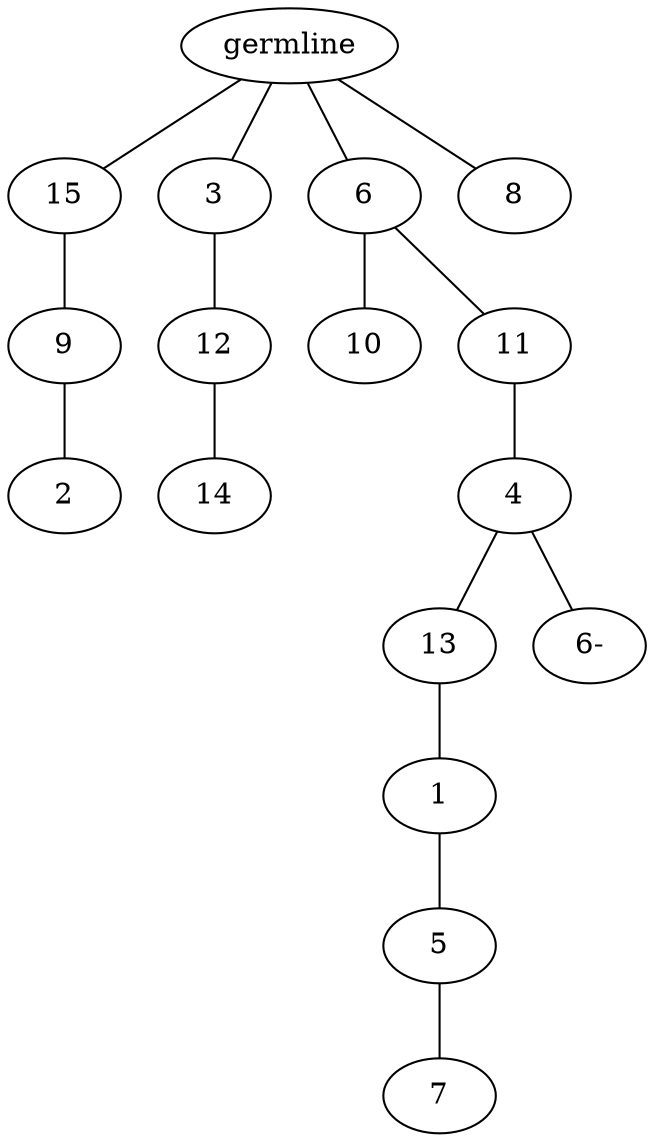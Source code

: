 graph tree {
    "139658472738528" [label="germline"];
    "139658472702160" [label="15"];
    "139658472703072" [label="9"];
    "139658472080864" [label="2"];
    "139658472703552" [label="3"];
    "139658472702832" [label="12"];
    "139658472703264" [label="14"];
    "139658472703744" [label="6"];
    "139658472704128" [label="10"];
    "139658472704416" [label="11"];
    "139658472703456" [label="4"];
    "139658472704464" [label="13"];
    "139658472704896" [label="1"];
    "139658472705184" [label="5"];
    "139658472705472" [label="7"];
    "139658472705424" [label="6-"];
    "139658472704704" [label="8"];
    "139658472738528" -- "139658472702160";
    "139658472738528" -- "139658472703552";
    "139658472738528" -- "139658472703744";
    "139658472738528" -- "139658472704704";
    "139658472702160" -- "139658472703072";
    "139658472703072" -- "139658472080864";
    "139658472703552" -- "139658472702832";
    "139658472702832" -- "139658472703264";
    "139658472703744" -- "139658472704128";
    "139658472703744" -- "139658472704416";
    "139658472704416" -- "139658472703456";
    "139658472703456" -- "139658472704464";
    "139658472703456" -- "139658472705424";
    "139658472704464" -- "139658472704896";
    "139658472704896" -- "139658472705184";
    "139658472705184" -- "139658472705472";
}
